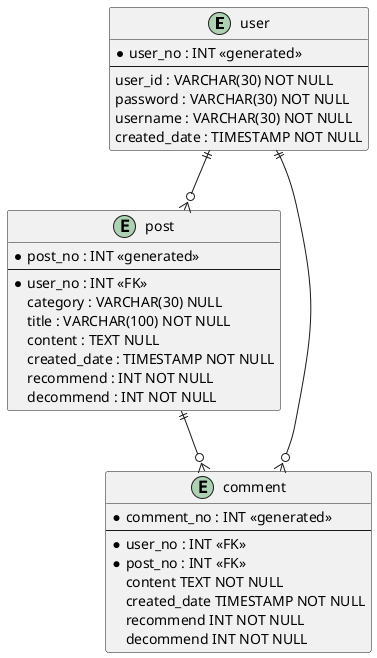 @startuml Board ERD

entity user { 
    * user_no : INT <<generated>>
    --
    user_id : VARCHAR(30) NOT NULL
    password : VARCHAR(30) NOT NULL
    username : VARCHAR(30) NOT NULL
    created_date : TIMESTAMP NOT NULL
}

entity post {
    * post_no : INT <<generated>>
    --
    * user_no : INT <<FK>>
    category : VARCHAR(30) NULL
    title : VARCHAR(100) NOT NULL
    content : TEXT NULL
    created_date : TIMESTAMP NOT NULL
    recommend : INT NOT NULL
    decommend : INT NOT NULL
}

entity comment {
    * comment_no : INT <<generated>>
    --
    * user_no : INT <<FK>>
    * post_no : INT <<FK>>
    content TEXT NOT NULL
    created_date TIMESTAMP NOT NULL
    recommend INT NOT NULL
    decommend INT NOT NULL
}

user ||--o{ post
post ||--o{ comment
user ||--o{ comment

@enduml